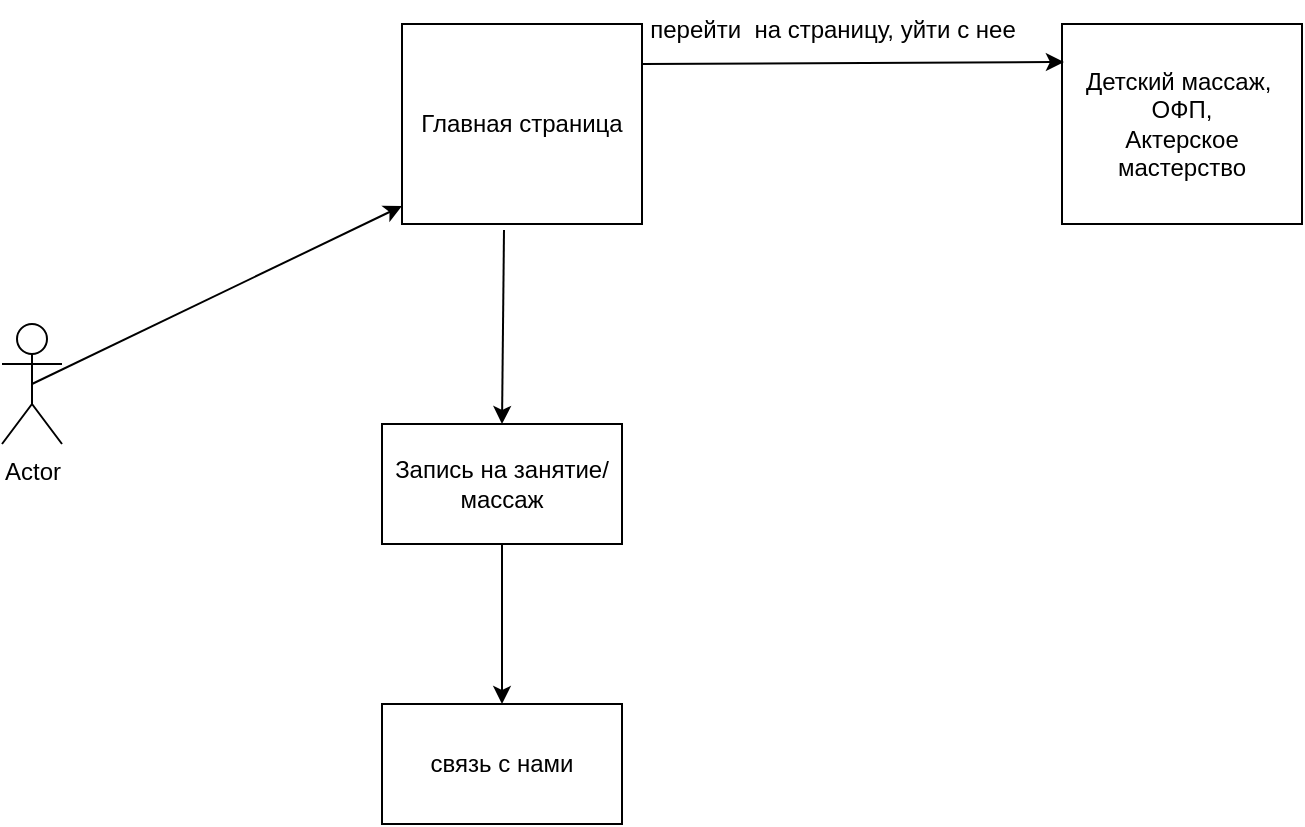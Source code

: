 <mxfile version="22.1.21" type="github">
  <diagram name="Page-1" id="2YBvvXClWsGukQMizWep">
    <mxGraphModel dx="2236" dy="791" grid="1" gridSize="10" guides="1" tooltips="1" connect="1" arrows="1" fold="1" page="1" pageScale="1" pageWidth="850" pageHeight="1100" math="0" shadow="0">
      <root>
        <mxCell id="0" />
        <mxCell id="1" parent="0" />
        <mxCell id="r7zUqCM90J_sjImPs2p--1" value="Actor" style="shape=umlActor;verticalLabelPosition=bottom;verticalAlign=top;html=1;outlineConnect=0;" vertex="1" parent="1">
          <mxGeometry x="-110" y="210" width="30" height="60" as="geometry" />
        </mxCell>
        <mxCell id="r7zUqCM90J_sjImPs2p--4" value="Главная страница" style="rounded=0;whiteSpace=wrap;html=1;" vertex="1" parent="1">
          <mxGeometry x="90" y="60" width="120" height="100" as="geometry" />
        </mxCell>
        <mxCell id="r7zUqCM90J_sjImPs2p--5" value="Детский массаж,&amp;nbsp;&lt;br&gt;ОФП,&lt;br&gt;Актерское мастерство" style="rounded=0;whiteSpace=wrap;html=1;" vertex="1" parent="1">
          <mxGeometry x="420" y="60" width="120" height="100" as="geometry" />
        </mxCell>
        <mxCell id="r7zUqCM90J_sjImPs2p--8" value="" style="endArrow=classic;html=1;rounded=0;entryX=0.008;entryY=0.19;entryDx=0;entryDy=0;entryPerimeter=0;" edge="1" parent="1" target="r7zUqCM90J_sjImPs2p--5">
          <mxGeometry width="50" height="50" relative="1" as="geometry">
            <mxPoint x="210" y="80" as="sourcePoint" />
            <mxPoint x="260" y="30" as="targetPoint" />
          </mxGeometry>
        </mxCell>
        <mxCell id="r7zUqCM90J_sjImPs2p--9" value="перейти&amp;nbsp; на страницу, уйти с нее" style="text;html=1;align=center;verticalAlign=middle;resizable=0;points=[];autosize=1;strokeColor=none;fillColor=none;" vertex="1" parent="1">
          <mxGeometry x="200" y="48" width="210" height="30" as="geometry" />
        </mxCell>
        <mxCell id="r7zUqCM90J_sjImPs2p--11" value="" style="endArrow=classic;html=1;rounded=0;exitX=0.5;exitY=0.5;exitDx=0;exitDy=0;exitPerimeter=0;entryX=0;entryY=0.91;entryDx=0;entryDy=0;entryPerimeter=0;" edge="1" parent="1" source="r7zUqCM90J_sjImPs2p--1" target="r7zUqCM90J_sjImPs2p--4">
          <mxGeometry width="50" height="50" relative="1" as="geometry">
            <mxPoint x="400" y="430" as="sourcePoint" />
            <mxPoint x="450" y="380" as="targetPoint" />
          </mxGeometry>
        </mxCell>
        <mxCell id="r7zUqCM90J_sjImPs2p--12" value="Запись на занятие/массаж" style="rounded=0;whiteSpace=wrap;html=1;" vertex="1" parent="1">
          <mxGeometry x="80" y="260" width="120" height="60" as="geometry" />
        </mxCell>
        <mxCell id="r7zUqCM90J_sjImPs2p--13" value="связь с нами" style="rounded=0;whiteSpace=wrap;html=1;" vertex="1" parent="1">
          <mxGeometry x="80" y="400" width="120" height="60" as="geometry" />
        </mxCell>
        <mxCell id="r7zUqCM90J_sjImPs2p--15" value="" style="endArrow=classic;html=1;rounded=0;exitX=0.425;exitY=1.03;exitDx=0;exitDy=0;exitPerimeter=0;entryX=0.5;entryY=0;entryDx=0;entryDy=0;" edge="1" parent="1" source="r7zUqCM90J_sjImPs2p--4" target="r7zUqCM90J_sjImPs2p--12">
          <mxGeometry width="50" height="50" relative="1" as="geometry">
            <mxPoint x="400" y="430" as="sourcePoint" />
            <mxPoint x="450" y="380" as="targetPoint" />
          </mxGeometry>
        </mxCell>
        <mxCell id="r7zUqCM90J_sjImPs2p--16" value="" style="endArrow=classic;html=1;rounded=0;exitX=0.5;exitY=1;exitDx=0;exitDy=0;" edge="1" parent="1" source="r7zUqCM90J_sjImPs2p--12" target="r7zUqCM90J_sjImPs2p--13">
          <mxGeometry width="50" height="50" relative="1" as="geometry">
            <mxPoint x="400" y="430" as="sourcePoint" />
            <mxPoint x="450" y="380" as="targetPoint" />
          </mxGeometry>
        </mxCell>
      </root>
    </mxGraphModel>
  </diagram>
</mxfile>
